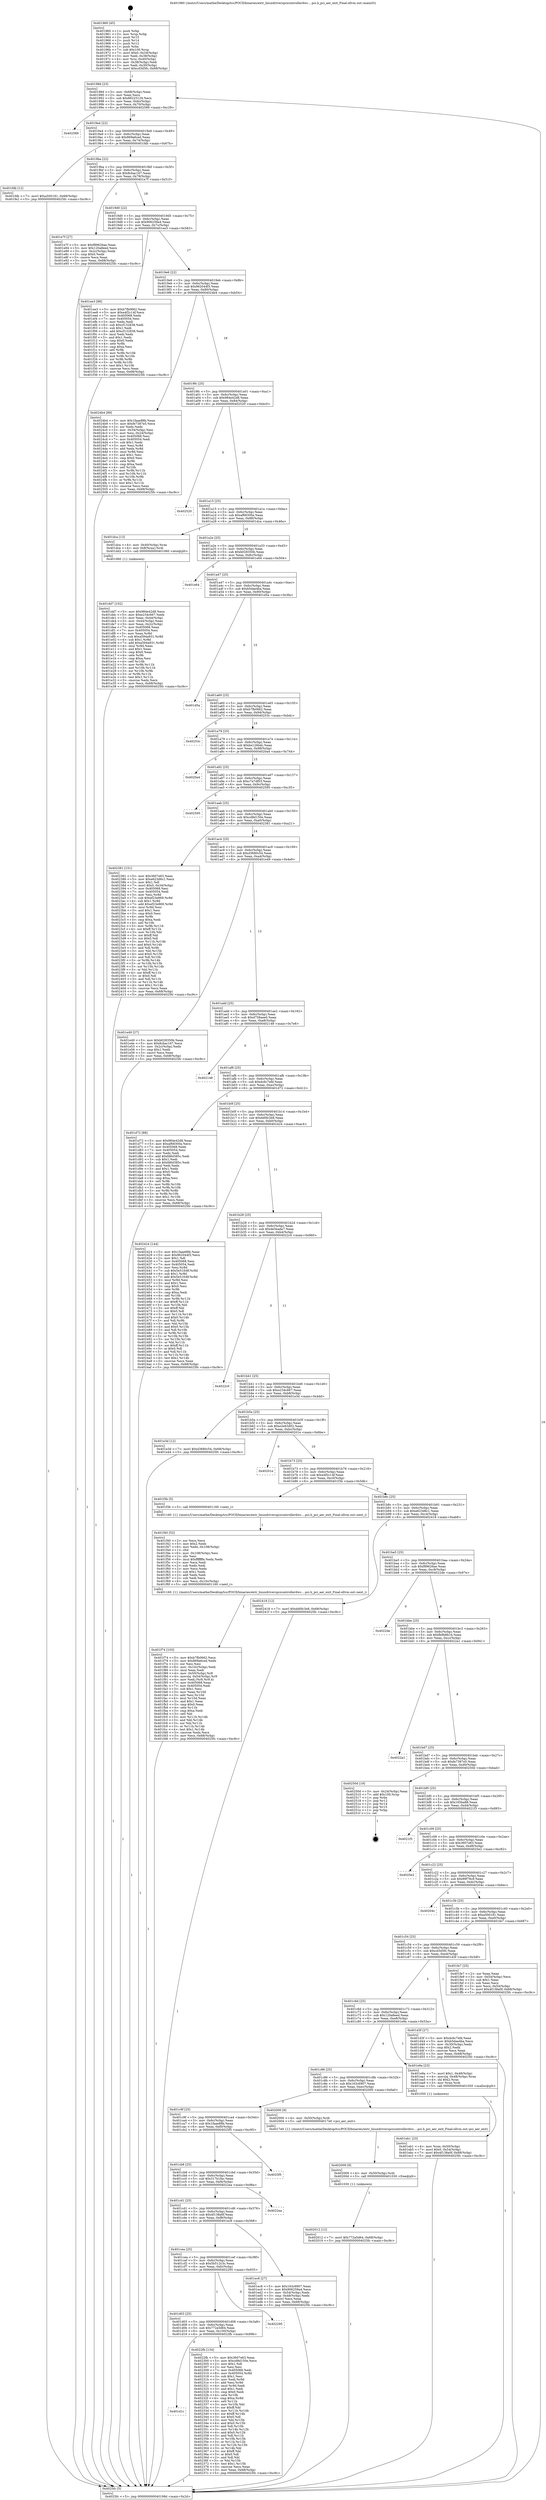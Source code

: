 digraph "0x401960" {
  label = "0x401960 (/mnt/c/Users/mathe/Desktop/tcc/POCII/binaries/extr_linuxdriverspcicontrollerdwc....pci.h_pci_aer_exit_Final-ollvm.out::main(0))"
  labelloc = "t"
  node[shape=record]

  Entry [label="",width=0.3,height=0.3,shape=circle,fillcolor=black,style=filled]
  "0x40198d" [label="{
     0x40198d [23]\l
     | [instrs]\l
     &nbsp;&nbsp;0x40198d \<+3\>: mov -0x68(%rbp),%eax\l
     &nbsp;&nbsp;0x401990 \<+2\>: mov %eax,%ecx\l
     &nbsp;&nbsp;0x401992 \<+6\>: sub $0x86225129,%ecx\l
     &nbsp;&nbsp;0x401998 \<+3\>: mov %eax,-0x6c(%rbp)\l
     &nbsp;&nbsp;0x40199b \<+3\>: mov %ecx,-0x70(%rbp)\l
     &nbsp;&nbsp;0x40199e \<+6\>: je 0000000000402589 \<main+0xc29\>\l
  }"]
  "0x402589" [label="{
     0x402589\l
  }", style=dashed]
  "0x4019a4" [label="{
     0x4019a4 [22]\l
     | [instrs]\l
     &nbsp;&nbsp;0x4019a4 \<+5\>: jmp 00000000004019a9 \<main+0x49\>\l
     &nbsp;&nbsp;0x4019a9 \<+3\>: mov -0x6c(%rbp),%eax\l
     &nbsp;&nbsp;0x4019ac \<+5\>: sub $0x869a6ced,%eax\l
     &nbsp;&nbsp;0x4019b1 \<+3\>: mov %eax,-0x74(%rbp)\l
     &nbsp;&nbsp;0x4019b4 \<+6\>: je 0000000000401fdb \<main+0x67b\>\l
  }"]
  Exit [label="",width=0.3,height=0.3,shape=circle,fillcolor=black,style=filled,peripheries=2]
  "0x401fdb" [label="{
     0x401fdb [12]\l
     | [instrs]\l
     &nbsp;&nbsp;0x401fdb \<+7\>: movl $0xa500181,-0x68(%rbp)\l
     &nbsp;&nbsp;0x401fe2 \<+5\>: jmp 00000000004025fc \<main+0xc9c\>\l
  }"]
  "0x4019ba" [label="{
     0x4019ba [22]\l
     | [instrs]\l
     &nbsp;&nbsp;0x4019ba \<+5\>: jmp 00000000004019bf \<main+0x5f\>\l
     &nbsp;&nbsp;0x4019bf \<+3\>: mov -0x6c(%rbp),%eax\l
     &nbsp;&nbsp;0x4019c2 \<+5\>: sub $0x8cbac167,%eax\l
     &nbsp;&nbsp;0x4019c7 \<+3\>: mov %eax,-0x78(%rbp)\l
     &nbsp;&nbsp;0x4019ca \<+6\>: je 0000000000401e7f \<main+0x51f\>\l
  }"]
  "0x401d1c" [label="{
     0x401d1c\l
  }", style=dashed]
  "0x401e7f" [label="{
     0x401e7f [27]\l
     | [instrs]\l
     &nbsp;&nbsp;0x401e7f \<+5\>: mov $0xf89626ae,%eax\l
     &nbsp;&nbsp;0x401e84 \<+5\>: mov $0x120a8eed,%ecx\l
     &nbsp;&nbsp;0x401e89 \<+3\>: mov -0x2c(%rbp),%edx\l
     &nbsp;&nbsp;0x401e8c \<+3\>: cmp $0x0,%edx\l
     &nbsp;&nbsp;0x401e8f \<+3\>: cmove %ecx,%eax\l
     &nbsp;&nbsp;0x401e92 \<+3\>: mov %eax,-0x68(%rbp)\l
     &nbsp;&nbsp;0x401e95 \<+5\>: jmp 00000000004025fc \<main+0xc9c\>\l
  }"]
  "0x4019d0" [label="{
     0x4019d0 [22]\l
     | [instrs]\l
     &nbsp;&nbsp;0x4019d0 \<+5\>: jmp 00000000004019d5 \<main+0x75\>\l
     &nbsp;&nbsp;0x4019d5 \<+3\>: mov -0x6c(%rbp),%eax\l
     &nbsp;&nbsp;0x4019d8 \<+5\>: sub $0x906259a4,%eax\l
     &nbsp;&nbsp;0x4019dd \<+3\>: mov %eax,-0x7c(%rbp)\l
     &nbsp;&nbsp;0x4019e0 \<+6\>: je 0000000000401ee3 \<main+0x583\>\l
  }"]
  "0x4022fb" [label="{
     0x4022fb [134]\l
     | [instrs]\l
     &nbsp;&nbsp;0x4022fb \<+5\>: mov $0x3607e63,%eax\l
     &nbsp;&nbsp;0x402300 \<+5\>: mov $0xcd8d150e,%ecx\l
     &nbsp;&nbsp;0x402305 \<+2\>: mov $0x1,%dl\l
     &nbsp;&nbsp;0x402307 \<+2\>: xor %esi,%esi\l
     &nbsp;&nbsp;0x402309 \<+7\>: mov 0x405068,%edi\l
     &nbsp;&nbsp;0x402310 \<+8\>: mov 0x405054,%r8d\l
     &nbsp;&nbsp;0x402318 \<+3\>: sub $0x1,%esi\l
     &nbsp;&nbsp;0x40231b \<+3\>: mov %edi,%r9d\l
     &nbsp;&nbsp;0x40231e \<+3\>: add %esi,%r9d\l
     &nbsp;&nbsp;0x402321 \<+4\>: imul %r9d,%edi\l
     &nbsp;&nbsp;0x402325 \<+3\>: and $0x1,%edi\l
     &nbsp;&nbsp;0x402328 \<+3\>: cmp $0x0,%edi\l
     &nbsp;&nbsp;0x40232b \<+4\>: sete %r10b\l
     &nbsp;&nbsp;0x40232f \<+4\>: cmp $0xa,%r8d\l
     &nbsp;&nbsp;0x402333 \<+4\>: setl %r11b\l
     &nbsp;&nbsp;0x402337 \<+3\>: mov %r10b,%bl\l
     &nbsp;&nbsp;0x40233a \<+3\>: xor $0xff,%bl\l
     &nbsp;&nbsp;0x40233d \<+3\>: mov %r11b,%r14b\l
     &nbsp;&nbsp;0x402340 \<+4\>: xor $0xff,%r14b\l
     &nbsp;&nbsp;0x402344 \<+3\>: xor $0x0,%dl\l
     &nbsp;&nbsp;0x402347 \<+3\>: mov %bl,%r15b\l
     &nbsp;&nbsp;0x40234a \<+4\>: and $0x0,%r15b\l
     &nbsp;&nbsp;0x40234e \<+3\>: and %dl,%r10b\l
     &nbsp;&nbsp;0x402351 \<+3\>: mov %r14b,%r12b\l
     &nbsp;&nbsp;0x402354 \<+4\>: and $0x0,%r12b\l
     &nbsp;&nbsp;0x402358 \<+3\>: and %dl,%r11b\l
     &nbsp;&nbsp;0x40235b \<+3\>: or %r10b,%r15b\l
     &nbsp;&nbsp;0x40235e \<+3\>: or %r11b,%r12b\l
     &nbsp;&nbsp;0x402361 \<+3\>: xor %r12b,%r15b\l
     &nbsp;&nbsp;0x402364 \<+3\>: or %r14b,%bl\l
     &nbsp;&nbsp;0x402367 \<+3\>: xor $0xff,%bl\l
     &nbsp;&nbsp;0x40236a \<+3\>: or $0x0,%dl\l
     &nbsp;&nbsp;0x40236d \<+2\>: and %dl,%bl\l
     &nbsp;&nbsp;0x40236f \<+3\>: or %bl,%r15b\l
     &nbsp;&nbsp;0x402372 \<+4\>: test $0x1,%r15b\l
     &nbsp;&nbsp;0x402376 \<+3\>: cmovne %ecx,%eax\l
     &nbsp;&nbsp;0x402379 \<+3\>: mov %eax,-0x68(%rbp)\l
     &nbsp;&nbsp;0x40237c \<+5\>: jmp 00000000004025fc \<main+0xc9c\>\l
  }"]
  "0x401ee3" [label="{
     0x401ee3 [88]\l
     | [instrs]\l
     &nbsp;&nbsp;0x401ee3 \<+5\>: mov $0xb7fb0662,%eax\l
     &nbsp;&nbsp;0x401ee8 \<+5\>: mov $0xe4f2c14f,%ecx\l
     &nbsp;&nbsp;0x401eed \<+7\>: mov 0x405068,%edx\l
     &nbsp;&nbsp;0x401ef4 \<+7\>: mov 0x405054,%esi\l
     &nbsp;&nbsp;0x401efb \<+2\>: mov %edx,%edi\l
     &nbsp;&nbsp;0x401efd \<+6\>: sub $0xcf132838,%edi\l
     &nbsp;&nbsp;0x401f03 \<+3\>: sub $0x1,%edi\l
     &nbsp;&nbsp;0x401f06 \<+6\>: add $0xcf132838,%edi\l
     &nbsp;&nbsp;0x401f0c \<+3\>: imul %edi,%edx\l
     &nbsp;&nbsp;0x401f0f \<+3\>: and $0x1,%edx\l
     &nbsp;&nbsp;0x401f12 \<+3\>: cmp $0x0,%edx\l
     &nbsp;&nbsp;0x401f15 \<+4\>: sete %r8b\l
     &nbsp;&nbsp;0x401f19 \<+3\>: cmp $0xa,%esi\l
     &nbsp;&nbsp;0x401f1c \<+4\>: setl %r9b\l
     &nbsp;&nbsp;0x401f20 \<+3\>: mov %r8b,%r10b\l
     &nbsp;&nbsp;0x401f23 \<+3\>: and %r9b,%r10b\l
     &nbsp;&nbsp;0x401f26 \<+3\>: xor %r9b,%r8b\l
     &nbsp;&nbsp;0x401f29 \<+3\>: or %r8b,%r10b\l
     &nbsp;&nbsp;0x401f2c \<+4\>: test $0x1,%r10b\l
     &nbsp;&nbsp;0x401f30 \<+3\>: cmovne %ecx,%eax\l
     &nbsp;&nbsp;0x401f33 \<+3\>: mov %eax,-0x68(%rbp)\l
     &nbsp;&nbsp;0x401f36 \<+5\>: jmp 00000000004025fc \<main+0xc9c\>\l
  }"]
  "0x4019e6" [label="{
     0x4019e6 [22]\l
     | [instrs]\l
     &nbsp;&nbsp;0x4019e6 \<+5\>: jmp 00000000004019eb \<main+0x8b\>\l
     &nbsp;&nbsp;0x4019eb \<+3\>: mov -0x6c(%rbp),%eax\l
     &nbsp;&nbsp;0x4019ee \<+5\>: sub $0x962044f3,%eax\l
     &nbsp;&nbsp;0x4019f3 \<+3\>: mov %eax,-0x80(%rbp)\l
     &nbsp;&nbsp;0x4019f6 \<+6\>: je 00000000004024b4 \<main+0xb54\>\l
  }"]
  "0x401d03" [label="{
     0x401d03 [25]\l
     | [instrs]\l
     &nbsp;&nbsp;0x401d03 \<+5\>: jmp 0000000000401d08 \<main+0x3a8\>\l
     &nbsp;&nbsp;0x401d08 \<+3\>: mov -0x6c(%rbp),%eax\l
     &nbsp;&nbsp;0x401d0b \<+5\>: sub $0x772a5d64,%eax\l
     &nbsp;&nbsp;0x401d10 \<+6\>: mov %eax,-0x100(%rbp)\l
     &nbsp;&nbsp;0x401d16 \<+6\>: je 00000000004022fb \<main+0x99b\>\l
  }"]
  "0x4024b4" [label="{
     0x4024b4 [89]\l
     | [instrs]\l
     &nbsp;&nbsp;0x4024b4 \<+5\>: mov $0x1faae88b,%eax\l
     &nbsp;&nbsp;0x4024b9 \<+5\>: mov $0xfe7387e5,%ecx\l
     &nbsp;&nbsp;0x4024be \<+2\>: xor %edx,%edx\l
     &nbsp;&nbsp;0x4024c0 \<+3\>: mov -0x34(%rbp),%esi\l
     &nbsp;&nbsp;0x4024c3 \<+3\>: mov %esi,-0x24(%rbp)\l
     &nbsp;&nbsp;0x4024c6 \<+7\>: mov 0x405068,%esi\l
     &nbsp;&nbsp;0x4024cd \<+7\>: mov 0x405054,%edi\l
     &nbsp;&nbsp;0x4024d4 \<+3\>: sub $0x1,%edx\l
     &nbsp;&nbsp;0x4024d7 \<+3\>: mov %esi,%r8d\l
     &nbsp;&nbsp;0x4024da \<+3\>: add %edx,%r8d\l
     &nbsp;&nbsp;0x4024dd \<+4\>: imul %r8d,%esi\l
     &nbsp;&nbsp;0x4024e1 \<+3\>: and $0x1,%esi\l
     &nbsp;&nbsp;0x4024e4 \<+3\>: cmp $0x0,%esi\l
     &nbsp;&nbsp;0x4024e7 \<+4\>: sete %r9b\l
     &nbsp;&nbsp;0x4024eb \<+3\>: cmp $0xa,%edi\l
     &nbsp;&nbsp;0x4024ee \<+4\>: setl %r10b\l
     &nbsp;&nbsp;0x4024f2 \<+3\>: mov %r9b,%r11b\l
     &nbsp;&nbsp;0x4024f5 \<+3\>: and %r10b,%r11b\l
     &nbsp;&nbsp;0x4024f8 \<+3\>: xor %r10b,%r9b\l
     &nbsp;&nbsp;0x4024fb \<+3\>: or %r9b,%r11b\l
     &nbsp;&nbsp;0x4024fe \<+4\>: test $0x1,%r11b\l
     &nbsp;&nbsp;0x402502 \<+3\>: cmovne %ecx,%eax\l
     &nbsp;&nbsp;0x402505 \<+3\>: mov %eax,-0x68(%rbp)\l
     &nbsp;&nbsp;0x402508 \<+5\>: jmp 00000000004025fc \<main+0xc9c\>\l
  }"]
  "0x4019fc" [label="{
     0x4019fc [25]\l
     | [instrs]\l
     &nbsp;&nbsp;0x4019fc \<+5\>: jmp 0000000000401a01 \<main+0xa1\>\l
     &nbsp;&nbsp;0x401a01 \<+3\>: mov -0x6c(%rbp),%eax\l
     &nbsp;&nbsp;0x401a04 \<+5\>: sub $0x984e42d8,%eax\l
     &nbsp;&nbsp;0x401a09 \<+6\>: mov %eax,-0x84(%rbp)\l
     &nbsp;&nbsp;0x401a0f \<+6\>: je 0000000000402520 \<main+0xbc0\>\l
  }"]
  "0x402295" [label="{
     0x402295\l
  }", style=dashed]
  "0x402520" [label="{
     0x402520\l
  }", style=dashed]
  "0x401a15" [label="{
     0x401a15 [25]\l
     | [instrs]\l
     &nbsp;&nbsp;0x401a15 \<+5\>: jmp 0000000000401a1a \<main+0xba\>\l
     &nbsp;&nbsp;0x401a1a \<+3\>: mov -0x6c(%rbp),%eax\l
     &nbsp;&nbsp;0x401a1d \<+5\>: sub $0xaf68300a,%eax\l
     &nbsp;&nbsp;0x401a22 \<+6\>: mov %eax,-0x88(%rbp)\l
     &nbsp;&nbsp;0x401a28 \<+6\>: je 0000000000401dca \<main+0x46a\>\l
  }"]
  "0x402012" [label="{
     0x402012 [12]\l
     | [instrs]\l
     &nbsp;&nbsp;0x402012 \<+7\>: movl $0x772a5d64,-0x68(%rbp)\l
     &nbsp;&nbsp;0x402019 \<+5\>: jmp 00000000004025fc \<main+0xc9c\>\l
  }"]
  "0x401dca" [label="{
     0x401dca [13]\l
     | [instrs]\l
     &nbsp;&nbsp;0x401dca \<+4\>: mov -0x40(%rbp),%rax\l
     &nbsp;&nbsp;0x401dce \<+4\>: mov 0x8(%rax),%rdi\l
     &nbsp;&nbsp;0x401dd2 \<+5\>: call 0000000000401060 \<atoi@plt\>\l
     | [calls]\l
     &nbsp;&nbsp;0x401060 \{1\} (unknown)\l
  }"]
  "0x401a2e" [label="{
     0x401a2e [25]\l
     | [instrs]\l
     &nbsp;&nbsp;0x401a2e \<+5\>: jmp 0000000000401a33 \<main+0xd3\>\l
     &nbsp;&nbsp;0x401a33 \<+3\>: mov -0x6c(%rbp),%eax\l
     &nbsp;&nbsp;0x401a36 \<+5\>: sub $0xb028350b,%eax\l
     &nbsp;&nbsp;0x401a3b \<+6\>: mov %eax,-0x8c(%rbp)\l
     &nbsp;&nbsp;0x401a41 \<+6\>: je 0000000000401e64 \<main+0x504\>\l
  }"]
  "0x402009" [label="{
     0x402009 [9]\l
     | [instrs]\l
     &nbsp;&nbsp;0x402009 \<+4\>: mov -0x50(%rbp),%rdi\l
     &nbsp;&nbsp;0x40200d \<+5\>: call 0000000000401030 \<free@plt\>\l
     | [calls]\l
     &nbsp;&nbsp;0x401030 \{1\} (unknown)\l
  }"]
  "0x401e64" [label="{
     0x401e64\l
  }", style=dashed]
  "0x401a47" [label="{
     0x401a47 [25]\l
     | [instrs]\l
     &nbsp;&nbsp;0x401a47 \<+5\>: jmp 0000000000401a4c \<main+0xec\>\l
     &nbsp;&nbsp;0x401a4c \<+3\>: mov -0x6c(%rbp),%eax\l
     &nbsp;&nbsp;0x401a4f \<+5\>: sub $0xb5dae4ba,%eax\l
     &nbsp;&nbsp;0x401a54 \<+6\>: mov %eax,-0x90(%rbp)\l
     &nbsp;&nbsp;0x401a5a \<+6\>: je 0000000000401d5a \<main+0x3fa\>\l
  }"]
  "0x401f74" [label="{
     0x401f74 [103]\l
     | [instrs]\l
     &nbsp;&nbsp;0x401f74 \<+5\>: mov $0xb7fb0662,%ecx\l
     &nbsp;&nbsp;0x401f79 \<+5\>: mov $0x869a6ced,%edx\l
     &nbsp;&nbsp;0x401f7e \<+2\>: xor %esi,%esi\l
     &nbsp;&nbsp;0x401f80 \<+6\>: mov -0x10c(%rbp),%edi\l
     &nbsp;&nbsp;0x401f86 \<+3\>: imul %eax,%edi\l
     &nbsp;&nbsp;0x401f89 \<+4\>: mov -0x50(%rbp),%r8\l
     &nbsp;&nbsp;0x401f8d \<+4\>: movslq -0x54(%rbp),%r9\l
     &nbsp;&nbsp;0x401f91 \<+4\>: mov %edi,(%r8,%r9,4)\l
     &nbsp;&nbsp;0x401f95 \<+7\>: mov 0x405068,%eax\l
     &nbsp;&nbsp;0x401f9c \<+7\>: mov 0x405054,%edi\l
     &nbsp;&nbsp;0x401fa3 \<+3\>: sub $0x1,%esi\l
     &nbsp;&nbsp;0x401fa6 \<+3\>: mov %eax,%r10d\l
     &nbsp;&nbsp;0x401fa9 \<+3\>: add %esi,%r10d\l
     &nbsp;&nbsp;0x401fac \<+4\>: imul %r10d,%eax\l
     &nbsp;&nbsp;0x401fb0 \<+3\>: and $0x1,%eax\l
     &nbsp;&nbsp;0x401fb3 \<+3\>: cmp $0x0,%eax\l
     &nbsp;&nbsp;0x401fb6 \<+4\>: sete %r11b\l
     &nbsp;&nbsp;0x401fba \<+3\>: cmp $0xa,%edi\l
     &nbsp;&nbsp;0x401fbd \<+3\>: setl %bl\l
     &nbsp;&nbsp;0x401fc0 \<+3\>: mov %r11b,%r14b\l
     &nbsp;&nbsp;0x401fc3 \<+3\>: and %bl,%r14b\l
     &nbsp;&nbsp;0x401fc6 \<+3\>: xor %bl,%r11b\l
     &nbsp;&nbsp;0x401fc9 \<+3\>: or %r11b,%r14b\l
     &nbsp;&nbsp;0x401fcc \<+4\>: test $0x1,%r14b\l
     &nbsp;&nbsp;0x401fd0 \<+3\>: cmovne %edx,%ecx\l
     &nbsp;&nbsp;0x401fd3 \<+3\>: mov %ecx,-0x68(%rbp)\l
     &nbsp;&nbsp;0x401fd6 \<+5\>: jmp 00000000004025fc \<main+0xc9c\>\l
  }"]
  "0x401d5a" [label="{
     0x401d5a\l
  }", style=dashed]
  "0x401a60" [label="{
     0x401a60 [25]\l
     | [instrs]\l
     &nbsp;&nbsp;0x401a60 \<+5\>: jmp 0000000000401a65 \<main+0x105\>\l
     &nbsp;&nbsp;0x401a65 \<+3\>: mov -0x6c(%rbp),%eax\l
     &nbsp;&nbsp;0x401a68 \<+5\>: sub $0xb7fb0662,%eax\l
     &nbsp;&nbsp;0x401a6d \<+6\>: mov %eax,-0x94(%rbp)\l
     &nbsp;&nbsp;0x401a73 \<+6\>: je 000000000040253c \<main+0xbdc\>\l
  }"]
  "0x401f40" [label="{
     0x401f40 [52]\l
     | [instrs]\l
     &nbsp;&nbsp;0x401f40 \<+2\>: xor %ecx,%ecx\l
     &nbsp;&nbsp;0x401f42 \<+5\>: mov $0x2,%edx\l
     &nbsp;&nbsp;0x401f47 \<+6\>: mov %edx,-0x108(%rbp)\l
     &nbsp;&nbsp;0x401f4d \<+1\>: cltd\l
     &nbsp;&nbsp;0x401f4e \<+6\>: mov -0x108(%rbp),%esi\l
     &nbsp;&nbsp;0x401f54 \<+2\>: idiv %esi\l
     &nbsp;&nbsp;0x401f56 \<+6\>: imul $0xfffffffe,%edx,%edx\l
     &nbsp;&nbsp;0x401f5c \<+2\>: mov %ecx,%edi\l
     &nbsp;&nbsp;0x401f5e \<+2\>: sub %edx,%edi\l
     &nbsp;&nbsp;0x401f60 \<+2\>: mov %ecx,%edx\l
     &nbsp;&nbsp;0x401f62 \<+3\>: sub $0x1,%edx\l
     &nbsp;&nbsp;0x401f65 \<+2\>: add %edx,%edi\l
     &nbsp;&nbsp;0x401f67 \<+2\>: sub %edi,%ecx\l
     &nbsp;&nbsp;0x401f69 \<+6\>: mov %ecx,-0x10c(%rbp)\l
     &nbsp;&nbsp;0x401f6f \<+5\>: call 0000000000401160 \<next_i\>\l
     | [calls]\l
     &nbsp;&nbsp;0x401160 \{1\} (/mnt/c/Users/mathe/Desktop/tcc/POCII/binaries/extr_linuxdriverspcicontrollerdwc....pci.h_pci_aer_exit_Final-ollvm.out::next_i)\l
  }"]
  "0x40253c" [label="{
     0x40253c\l
  }", style=dashed]
  "0x401a79" [label="{
     0x401a79 [25]\l
     | [instrs]\l
     &nbsp;&nbsp;0x401a79 \<+5\>: jmp 0000000000401a7e \<main+0x11e\>\l
     &nbsp;&nbsp;0x401a7e \<+3\>: mov -0x6c(%rbp),%eax\l
     &nbsp;&nbsp;0x401a81 \<+5\>: sub $0xbe126bdc,%eax\l
     &nbsp;&nbsp;0x401a86 \<+6\>: mov %eax,-0x98(%rbp)\l
     &nbsp;&nbsp;0x401a8c \<+6\>: je 00000000004020a4 \<main+0x744\>\l
  }"]
  "0x401cea" [label="{
     0x401cea [25]\l
     | [instrs]\l
     &nbsp;&nbsp;0x401cea \<+5\>: jmp 0000000000401cef \<main+0x38f\>\l
     &nbsp;&nbsp;0x401cef \<+3\>: mov -0x6c(%rbp),%eax\l
     &nbsp;&nbsp;0x401cf2 \<+5\>: sub $0x5b512c3c,%eax\l
     &nbsp;&nbsp;0x401cf7 \<+6\>: mov %eax,-0xfc(%rbp)\l
     &nbsp;&nbsp;0x401cfd \<+6\>: je 0000000000402295 \<main+0x935\>\l
  }"]
  "0x4020a4" [label="{
     0x4020a4\l
  }", style=dashed]
  "0x401a92" [label="{
     0x401a92 [25]\l
     | [instrs]\l
     &nbsp;&nbsp;0x401a92 \<+5\>: jmp 0000000000401a97 \<main+0x137\>\l
     &nbsp;&nbsp;0x401a97 \<+3\>: mov -0x6c(%rbp),%eax\l
     &nbsp;&nbsp;0x401a9a \<+5\>: sub $0xc7a7df03,%eax\l
     &nbsp;&nbsp;0x401a9f \<+6\>: mov %eax,-0x9c(%rbp)\l
     &nbsp;&nbsp;0x401aa5 \<+6\>: je 0000000000402595 \<main+0xc35\>\l
  }"]
  "0x401ec8" [label="{
     0x401ec8 [27]\l
     | [instrs]\l
     &nbsp;&nbsp;0x401ec8 \<+5\>: mov $0x163c6907,%eax\l
     &nbsp;&nbsp;0x401ecd \<+5\>: mov $0x906259a4,%ecx\l
     &nbsp;&nbsp;0x401ed2 \<+3\>: mov -0x54(%rbp),%edx\l
     &nbsp;&nbsp;0x401ed5 \<+3\>: cmp -0x48(%rbp),%edx\l
     &nbsp;&nbsp;0x401ed8 \<+3\>: cmovl %ecx,%eax\l
     &nbsp;&nbsp;0x401edb \<+3\>: mov %eax,-0x68(%rbp)\l
     &nbsp;&nbsp;0x401ede \<+5\>: jmp 00000000004025fc \<main+0xc9c\>\l
  }"]
  "0x402595" [label="{
     0x402595\l
  }", style=dashed]
  "0x401aab" [label="{
     0x401aab [25]\l
     | [instrs]\l
     &nbsp;&nbsp;0x401aab \<+5\>: jmp 0000000000401ab0 \<main+0x150\>\l
     &nbsp;&nbsp;0x401ab0 \<+3\>: mov -0x6c(%rbp),%eax\l
     &nbsp;&nbsp;0x401ab3 \<+5\>: sub $0xcd8d150e,%eax\l
     &nbsp;&nbsp;0x401ab8 \<+6\>: mov %eax,-0xa0(%rbp)\l
     &nbsp;&nbsp;0x401abe \<+6\>: je 0000000000402381 \<main+0xa21\>\l
  }"]
  "0x401cd1" [label="{
     0x401cd1 [25]\l
     | [instrs]\l
     &nbsp;&nbsp;0x401cd1 \<+5\>: jmp 0000000000401cd6 \<main+0x376\>\l
     &nbsp;&nbsp;0x401cd6 \<+3\>: mov -0x6c(%rbp),%eax\l
     &nbsp;&nbsp;0x401cd9 \<+5\>: sub $0x4f138a0f,%eax\l
     &nbsp;&nbsp;0x401cde \<+6\>: mov %eax,-0xf8(%rbp)\l
     &nbsp;&nbsp;0x401ce4 \<+6\>: je 0000000000401ec8 \<main+0x568\>\l
  }"]
  "0x402381" [label="{
     0x402381 [151]\l
     | [instrs]\l
     &nbsp;&nbsp;0x402381 \<+5\>: mov $0x3607e63,%eax\l
     &nbsp;&nbsp;0x402386 \<+5\>: mov $0xe623d6c1,%ecx\l
     &nbsp;&nbsp;0x40238b \<+2\>: mov $0x1,%dl\l
     &nbsp;&nbsp;0x40238d \<+7\>: movl $0x0,-0x34(%rbp)\l
     &nbsp;&nbsp;0x402394 \<+7\>: mov 0x405068,%esi\l
     &nbsp;&nbsp;0x40239b \<+7\>: mov 0x405054,%edi\l
     &nbsp;&nbsp;0x4023a2 \<+3\>: mov %esi,%r8d\l
     &nbsp;&nbsp;0x4023a5 \<+7\>: sub $0xef23e869,%r8d\l
     &nbsp;&nbsp;0x4023ac \<+4\>: sub $0x1,%r8d\l
     &nbsp;&nbsp;0x4023b0 \<+7\>: add $0xef23e869,%r8d\l
     &nbsp;&nbsp;0x4023b7 \<+4\>: imul %r8d,%esi\l
     &nbsp;&nbsp;0x4023bb \<+3\>: and $0x1,%esi\l
     &nbsp;&nbsp;0x4023be \<+3\>: cmp $0x0,%esi\l
     &nbsp;&nbsp;0x4023c1 \<+4\>: sete %r9b\l
     &nbsp;&nbsp;0x4023c5 \<+3\>: cmp $0xa,%edi\l
     &nbsp;&nbsp;0x4023c8 \<+4\>: setl %r10b\l
     &nbsp;&nbsp;0x4023cc \<+3\>: mov %r9b,%r11b\l
     &nbsp;&nbsp;0x4023cf \<+4\>: xor $0xff,%r11b\l
     &nbsp;&nbsp;0x4023d3 \<+3\>: mov %r10b,%bl\l
     &nbsp;&nbsp;0x4023d6 \<+3\>: xor $0xff,%bl\l
     &nbsp;&nbsp;0x4023d9 \<+3\>: xor $0x0,%dl\l
     &nbsp;&nbsp;0x4023dc \<+3\>: mov %r11b,%r14b\l
     &nbsp;&nbsp;0x4023df \<+4\>: and $0x0,%r14b\l
     &nbsp;&nbsp;0x4023e3 \<+3\>: and %dl,%r9b\l
     &nbsp;&nbsp;0x4023e6 \<+3\>: mov %bl,%r15b\l
     &nbsp;&nbsp;0x4023e9 \<+4\>: and $0x0,%r15b\l
     &nbsp;&nbsp;0x4023ed \<+3\>: and %dl,%r10b\l
     &nbsp;&nbsp;0x4023f0 \<+3\>: or %r9b,%r14b\l
     &nbsp;&nbsp;0x4023f3 \<+3\>: or %r10b,%r15b\l
     &nbsp;&nbsp;0x4023f6 \<+3\>: xor %r15b,%r14b\l
     &nbsp;&nbsp;0x4023f9 \<+3\>: or %bl,%r11b\l
     &nbsp;&nbsp;0x4023fc \<+4\>: xor $0xff,%r11b\l
     &nbsp;&nbsp;0x402400 \<+3\>: or $0x0,%dl\l
     &nbsp;&nbsp;0x402403 \<+3\>: and %dl,%r11b\l
     &nbsp;&nbsp;0x402406 \<+3\>: or %r11b,%r14b\l
     &nbsp;&nbsp;0x402409 \<+4\>: test $0x1,%r14b\l
     &nbsp;&nbsp;0x40240d \<+3\>: cmovne %ecx,%eax\l
     &nbsp;&nbsp;0x402410 \<+3\>: mov %eax,-0x68(%rbp)\l
     &nbsp;&nbsp;0x402413 \<+5\>: jmp 00000000004025fc \<main+0xc9c\>\l
  }"]
  "0x401ac4" [label="{
     0x401ac4 [25]\l
     | [instrs]\l
     &nbsp;&nbsp;0x401ac4 \<+5\>: jmp 0000000000401ac9 \<main+0x169\>\l
     &nbsp;&nbsp;0x401ac9 \<+3\>: mov -0x6c(%rbp),%eax\l
     &nbsp;&nbsp;0x401acc \<+5\>: sub $0xd3680c54,%eax\l
     &nbsp;&nbsp;0x401ad1 \<+6\>: mov %eax,-0xa4(%rbp)\l
     &nbsp;&nbsp;0x401ad7 \<+6\>: je 0000000000401e49 \<main+0x4e9\>\l
  }"]
  "0x4022ea" [label="{
     0x4022ea\l
  }", style=dashed]
  "0x401e49" [label="{
     0x401e49 [27]\l
     | [instrs]\l
     &nbsp;&nbsp;0x401e49 \<+5\>: mov $0xb028350b,%eax\l
     &nbsp;&nbsp;0x401e4e \<+5\>: mov $0x8cbac167,%ecx\l
     &nbsp;&nbsp;0x401e53 \<+3\>: mov -0x2c(%rbp),%edx\l
     &nbsp;&nbsp;0x401e56 \<+3\>: cmp $0x1,%edx\l
     &nbsp;&nbsp;0x401e59 \<+3\>: cmovl %ecx,%eax\l
     &nbsp;&nbsp;0x401e5c \<+3\>: mov %eax,-0x68(%rbp)\l
     &nbsp;&nbsp;0x401e5f \<+5\>: jmp 00000000004025fc \<main+0xc9c\>\l
  }"]
  "0x401add" [label="{
     0x401add [25]\l
     | [instrs]\l
     &nbsp;&nbsp;0x401add \<+5\>: jmp 0000000000401ae2 \<main+0x182\>\l
     &nbsp;&nbsp;0x401ae2 \<+3\>: mov -0x6c(%rbp),%eax\l
     &nbsp;&nbsp;0x401ae5 \<+5\>: sub $0xd758aee0,%eax\l
     &nbsp;&nbsp;0x401aea \<+6\>: mov %eax,-0xa8(%rbp)\l
     &nbsp;&nbsp;0x401af0 \<+6\>: je 0000000000402148 \<main+0x7e8\>\l
  }"]
  "0x401cb8" [label="{
     0x401cb8 [25]\l
     | [instrs]\l
     &nbsp;&nbsp;0x401cb8 \<+5\>: jmp 0000000000401cbd \<main+0x35d\>\l
     &nbsp;&nbsp;0x401cbd \<+3\>: mov -0x6c(%rbp),%eax\l
     &nbsp;&nbsp;0x401cc0 \<+5\>: sub $0x317b1fac,%eax\l
     &nbsp;&nbsp;0x401cc5 \<+6\>: mov %eax,-0xf4(%rbp)\l
     &nbsp;&nbsp;0x401ccb \<+6\>: je 00000000004022ea \<main+0x98a\>\l
  }"]
  "0x402148" [label="{
     0x402148\l
  }", style=dashed]
  "0x401af6" [label="{
     0x401af6 [25]\l
     | [instrs]\l
     &nbsp;&nbsp;0x401af6 \<+5\>: jmp 0000000000401afb \<main+0x19b\>\l
     &nbsp;&nbsp;0x401afb \<+3\>: mov -0x6c(%rbp),%eax\l
     &nbsp;&nbsp;0x401afe \<+5\>: sub $0xdc6c7efd,%eax\l
     &nbsp;&nbsp;0x401b03 \<+6\>: mov %eax,-0xac(%rbp)\l
     &nbsp;&nbsp;0x401b09 \<+6\>: je 0000000000401d72 \<main+0x412\>\l
  }"]
  "0x4025f5" [label="{
     0x4025f5\l
  }", style=dashed]
  "0x401d72" [label="{
     0x401d72 [88]\l
     | [instrs]\l
     &nbsp;&nbsp;0x401d72 \<+5\>: mov $0x984e42d8,%eax\l
     &nbsp;&nbsp;0x401d77 \<+5\>: mov $0xaf68300a,%ecx\l
     &nbsp;&nbsp;0x401d7c \<+7\>: mov 0x405068,%edx\l
     &nbsp;&nbsp;0x401d83 \<+7\>: mov 0x405054,%esi\l
     &nbsp;&nbsp;0x401d8a \<+2\>: mov %edx,%edi\l
     &nbsp;&nbsp;0x401d8c \<+6\>: add $0xfd6d385c,%edi\l
     &nbsp;&nbsp;0x401d92 \<+3\>: sub $0x1,%edi\l
     &nbsp;&nbsp;0x401d95 \<+6\>: sub $0xfd6d385c,%edi\l
     &nbsp;&nbsp;0x401d9b \<+3\>: imul %edi,%edx\l
     &nbsp;&nbsp;0x401d9e \<+3\>: and $0x1,%edx\l
     &nbsp;&nbsp;0x401da1 \<+3\>: cmp $0x0,%edx\l
     &nbsp;&nbsp;0x401da4 \<+4\>: sete %r8b\l
     &nbsp;&nbsp;0x401da8 \<+3\>: cmp $0xa,%esi\l
     &nbsp;&nbsp;0x401dab \<+4\>: setl %r9b\l
     &nbsp;&nbsp;0x401daf \<+3\>: mov %r8b,%r10b\l
     &nbsp;&nbsp;0x401db2 \<+3\>: and %r9b,%r10b\l
     &nbsp;&nbsp;0x401db5 \<+3\>: xor %r9b,%r8b\l
     &nbsp;&nbsp;0x401db8 \<+3\>: or %r8b,%r10b\l
     &nbsp;&nbsp;0x401dbb \<+4\>: test $0x1,%r10b\l
     &nbsp;&nbsp;0x401dbf \<+3\>: cmovne %ecx,%eax\l
     &nbsp;&nbsp;0x401dc2 \<+3\>: mov %eax,-0x68(%rbp)\l
     &nbsp;&nbsp;0x401dc5 \<+5\>: jmp 00000000004025fc \<main+0xc9c\>\l
  }"]
  "0x401b0f" [label="{
     0x401b0f [25]\l
     | [instrs]\l
     &nbsp;&nbsp;0x401b0f \<+5\>: jmp 0000000000401b14 \<main+0x1b4\>\l
     &nbsp;&nbsp;0x401b14 \<+3\>: mov -0x6c(%rbp),%eax\l
     &nbsp;&nbsp;0x401b17 \<+5\>: sub $0xdd0fc3e8,%eax\l
     &nbsp;&nbsp;0x401b1c \<+6\>: mov %eax,-0xb0(%rbp)\l
     &nbsp;&nbsp;0x401b22 \<+6\>: je 0000000000402424 \<main+0xac4\>\l
  }"]
  "0x401c9f" [label="{
     0x401c9f [25]\l
     | [instrs]\l
     &nbsp;&nbsp;0x401c9f \<+5\>: jmp 0000000000401ca4 \<main+0x344\>\l
     &nbsp;&nbsp;0x401ca4 \<+3\>: mov -0x6c(%rbp),%eax\l
     &nbsp;&nbsp;0x401ca7 \<+5\>: sub $0x1faae88b,%eax\l
     &nbsp;&nbsp;0x401cac \<+6\>: mov %eax,-0xf0(%rbp)\l
     &nbsp;&nbsp;0x401cb2 \<+6\>: je 00000000004025f5 \<main+0xc95\>\l
  }"]
  "0x402424" [label="{
     0x402424 [144]\l
     | [instrs]\l
     &nbsp;&nbsp;0x402424 \<+5\>: mov $0x1faae88b,%eax\l
     &nbsp;&nbsp;0x402429 \<+5\>: mov $0x962044f3,%ecx\l
     &nbsp;&nbsp;0x40242e \<+2\>: mov $0x1,%dl\l
     &nbsp;&nbsp;0x402430 \<+7\>: mov 0x405068,%esi\l
     &nbsp;&nbsp;0x402437 \<+7\>: mov 0x405054,%edi\l
     &nbsp;&nbsp;0x40243e \<+3\>: mov %esi,%r8d\l
     &nbsp;&nbsp;0x402441 \<+7\>: sub $0x5e51fc8f,%r8d\l
     &nbsp;&nbsp;0x402448 \<+4\>: sub $0x1,%r8d\l
     &nbsp;&nbsp;0x40244c \<+7\>: add $0x5e51fc8f,%r8d\l
     &nbsp;&nbsp;0x402453 \<+4\>: imul %r8d,%esi\l
     &nbsp;&nbsp;0x402457 \<+3\>: and $0x1,%esi\l
     &nbsp;&nbsp;0x40245a \<+3\>: cmp $0x0,%esi\l
     &nbsp;&nbsp;0x40245d \<+4\>: sete %r9b\l
     &nbsp;&nbsp;0x402461 \<+3\>: cmp $0xa,%edi\l
     &nbsp;&nbsp;0x402464 \<+4\>: setl %r10b\l
     &nbsp;&nbsp;0x402468 \<+3\>: mov %r9b,%r11b\l
     &nbsp;&nbsp;0x40246b \<+4\>: xor $0xff,%r11b\l
     &nbsp;&nbsp;0x40246f \<+3\>: mov %r10b,%bl\l
     &nbsp;&nbsp;0x402472 \<+3\>: xor $0xff,%bl\l
     &nbsp;&nbsp;0x402475 \<+3\>: xor $0x0,%dl\l
     &nbsp;&nbsp;0x402478 \<+3\>: mov %r11b,%r14b\l
     &nbsp;&nbsp;0x40247b \<+4\>: and $0x0,%r14b\l
     &nbsp;&nbsp;0x40247f \<+3\>: and %dl,%r9b\l
     &nbsp;&nbsp;0x402482 \<+3\>: mov %bl,%r15b\l
     &nbsp;&nbsp;0x402485 \<+4\>: and $0x0,%r15b\l
     &nbsp;&nbsp;0x402489 \<+3\>: and %dl,%r10b\l
     &nbsp;&nbsp;0x40248c \<+3\>: or %r9b,%r14b\l
     &nbsp;&nbsp;0x40248f \<+3\>: or %r10b,%r15b\l
     &nbsp;&nbsp;0x402492 \<+3\>: xor %r15b,%r14b\l
     &nbsp;&nbsp;0x402495 \<+3\>: or %bl,%r11b\l
     &nbsp;&nbsp;0x402498 \<+4\>: xor $0xff,%r11b\l
     &nbsp;&nbsp;0x40249c \<+3\>: or $0x0,%dl\l
     &nbsp;&nbsp;0x40249f \<+3\>: and %dl,%r11b\l
     &nbsp;&nbsp;0x4024a2 \<+3\>: or %r11b,%r14b\l
     &nbsp;&nbsp;0x4024a5 \<+4\>: test $0x1,%r14b\l
     &nbsp;&nbsp;0x4024a9 \<+3\>: cmovne %ecx,%eax\l
     &nbsp;&nbsp;0x4024ac \<+3\>: mov %eax,-0x68(%rbp)\l
     &nbsp;&nbsp;0x4024af \<+5\>: jmp 00000000004025fc \<main+0xc9c\>\l
  }"]
  "0x401b28" [label="{
     0x401b28 [25]\l
     | [instrs]\l
     &nbsp;&nbsp;0x401b28 \<+5\>: jmp 0000000000401b2d \<main+0x1cd\>\l
     &nbsp;&nbsp;0x401b2d \<+3\>: mov -0x6c(%rbp),%eax\l
     &nbsp;&nbsp;0x401b30 \<+5\>: sub $0xde5eada7,%eax\l
     &nbsp;&nbsp;0x401b35 \<+6\>: mov %eax,-0xb4(%rbp)\l
     &nbsp;&nbsp;0x401b3b \<+6\>: je 00000000004022c0 \<main+0x960\>\l
  }"]
  "0x402000" [label="{
     0x402000 [9]\l
     | [instrs]\l
     &nbsp;&nbsp;0x402000 \<+4\>: mov -0x50(%rbp),%rdi\l
     &nbsp;&nbsp;0x402004 \<+5\>: call 00000000004017e0 \<pci_aer_exit\>\l
     | [calls]\l
     &nbsp;&nbsp;0x4017e0 \{1\} (/mnt/c/Users/mathe/Desktop/tcc/POCII/binaries/extr_linuxdriverspcicontrollerdwc....pci.h_pci_aer_exit_Final-ollvm.out::pci_aer_exit)\l
  }"]
  "0x4022c0" [label="{
     0x4022c0\l
  }", style=dashed]
  "0x401b41" [label="{
     0x401b41 [25]\l
     | [instrs]\l
     &nbsp;&nbsp;0x401b41 \<+5\>: jmp 0000000000401b46 \<main+0x1e6\>\l
     &nbsp;&nbsp;0x401b46 \<+3\>: mov -0x6c(%rbp),%eax\l
     &nbsp;&nbsp;0x401b49 \<+5\>: sub $0xe234c667,%eax\l
     &nbsp;&nbsp;0x401b4e \<+6\>: mov %eax,-0xb8(%rbp)\l
     &nbsp;&nbsp;0x401b54 \<+6\>: je 0000000000401e3d \<main+0x4dd\>\l
  }"]
  "0x401eb1" [label="{
     0x401eb1 [23]\l
     | [instrs]\l
     &nbsp;&nbsp;0x401eb1 \<+4\>: mov %rax,-0x50(%rbp)\l
     &nbsp;&nbsp;0x401eb5 \<+7\>: movl $0x0,-0x54(%rbp)\l
     &nbsp;&nbsp;0x401ebc \<+7\>: movl $0x4f138a0f,-0x68(%rbp)\l
     &nbsp;&nbsp;0x401ec3 \<+5\>: jmp 00000000004025fc \<main+0xc9c\>\l
  }"]
  "0x401e3d" [label="{
     0x401e3d [12]\l
     | [instrs]\l
     &nbsp;&nbsp;0x401e3d \<+7\>: movl $0xd3680c54,-0x68(%rbp)\l
     &nbsp;&nbsp;0x401e44 \<+5\>: jmp 00000000004025fc \<main+0xc9c\>\l
  }"]
  "0x401b5a" [label="{
     0x401b5a [25]\l
     | [instrs]\l
     &nbsp;&nbsp;0x401b5a \<+5\>: jmp 0000000000401b5f \<main+0x1ff\>\l
     &nbsp;&nbsp;0x401b5f \<+3\>: mov -0x6c(%rbp),%eax\l
     &nbsp;&nbsp;0x401b62 \<+5\>: sub $0xe2e63d02,%eax\l
     &nbsp;&nbsp;0x401b67 \<+6\>: mov %eax,-0xbc(%rbp)\l
     &nbsp;&nbsp;0x401b6d \<+6\>: je 000000000040201e \<main+0x6be\>\l
  }"]
  "0x401c86" [label="{
     0x401c86 [25]\l
     | [instrs]\l
     &nbsp;&nbsp;0x401c86 \<+5\>: jmp 0000000000401c8b \<main+0x32b\>\l
     &nbsp;&nbsp;0x401c8b \<+3\>: mov -0x6c(%rbp),%eax\l
     &nbsp;&nbsp;0x401c8e \<+5\>: sub $0x163c6907,%eax\l
     &nbsp;&nbsp;0x401c93 \<+6\>: mov %eax,-0xec(%rbp)\l
     &nbsp;&nbsp;0x401c99 \<+6\>: je 0000000000402000 \<main+0x6a0\>\l
  }"]
  "0x40201e" [label="{
     0x40201e\l
  }", style=dashed]
  "0x401b73" [label="{
     0x401b73 [25]\l
     | [instrs]\l
     &nbsp;&nbsp;0x401b73 \<+5\>: jmp 0000000000401b78 \<main+0x218\>\l
     &nbsp;&nbsp;0x401b78 \<+3\>: mov -0x6c(%rbp),%eax\l
     &nbsp;&nbsp;0x401b7b \<+5\>: sub $0xe4f2c14f,%eax\l
     &nbsp;&nbsp;0x401b80 \<+6\>: mov %eax,-0xc0(%rbp)\l
     &nbsp;&nbsp;0x401b86 \<+6\>: je 0000000000401f3b \<main+0x5db\>\l
  }"]
  "0x401e9a" [label="{
     0x401e9a [23]\l
     | [instrs]\l
     &nbsp;&nbsp;0x401e9a \<+7\>: movl $0x1,-0x48(%rbp)\l
     &nbsp;&nbsp;0x401ea1 \<+4\>: movslq -0x48(%rbp),%rax\l
     &nbsp;&nbsp;0x401ea5 \<+4\>: shl $0x2,%rax\l
     &nbsp;&nbsp;0x401ea9 \<+3\>: mov %rax,%rdi\l
     &nbsp;&nbsp;0x401eac \<+5\>: call 0000000000401050 \<malloc@plt\>\l
     | [calls]\l
     &nbsp;&nbsp;0x401050 \{1\} (unknown)\l
  }"]
  "0x401f3b" [label="{
     0x401f3b [5]\l
     | [instrs]\l
     &nbsp;&nbsp;0x401f3b \<+5\>: call 0000000000401160 \<next_i\>\l
     | [calls]\l
     &nbsp;&nbsp;0x401160 \{1\} (/mnt/c/Users/mathe/Desktop/tcc/POCII/binaries/extr_linuxdriverspcicontrollerdwc....pci.h_pci_aer_exit_Final-ollvm.out::next_i)\l
  }"]
  "0x401b8c" [label="{
     0x401b8c [25]\l
     | [instrs]\l
     &nbsp;&nbsp;0x401b8c \<+5\>: jmp 0000000000401b91 \<main+0x231\>\l
     &nbsp;&nbsp;0x401b91 \<+3\>: mov -0x6c(%rbp),%eax\l
     &nbsp;&nbsp;0x401b94 \<+5\>: sub $0xe623d6c1,%eax\l
     &nbsp;&nbsp;0x401b99 \<+6\>: mov %eax,-0xc4(%rbp)\l
     &nbsp;&nbsp;0x401b9f \<+6\>: je 0000000000402418 \<main+0xab8\>\l
  }"]
  "0x401dd7" [label="{
     0x401dd7 [102]\l
     | [instrs]\l
     &nbsp;&nbsp;0x401dd7 \<+5\>: mov $0x984e42d8,%ecx\l
     &nbsp;&nbsp;0x401ddc \<+5\>: mov $0xe234c667,%edx\l
     &nbsp;&nbsp;0x401de1 \<+3\>: mov %eax,-0x44(%rbp)\l
     &nbsp;&nbsp;0x401de4 \<+3\>: mov -0x44(%rbp),%eax\l
     &nbsp;&nbsp;0x401de7 \<+3\>: mov %eax,-0x2c(%rbp)\l
     &nbsp;&nbsp;0x401dea \<+7\>: mov 0x405068,%eax\l
     &nbsp;&nbsp;0x401df1 \<+7\>: mov 0x405054,%esi\l
     &nbsp;&nbsp;0x401df8 \<+3\>: mov %eax,%r8d\l
     &nbsp;&nbsp;0x401dfb \<+7\>: sub $0xa594a931,%r8d\l
     &nbsp;&nbsp;0x401e02 \<+4\>: sub $0x1,%r8d\l
     &nbsp;&nbsp;0x401e06 \<+7\>: add $0xa594a931,%r8d\l
     &nbsp;&nbsp;0x401e0d \<+4\>: imul %r8d,%eax\l
     &nbsp;&nbsp;0x401e11 \<+3\>: and $0x1,%eax\l
     &nbsp;&nbsp;0x401e14 \<+3\>: cmp $0x0,%eax\l
     &nbsp;&nbsp;0x401e17 \<+4\>: sete %r9b\l
     &nbsp;&nbsp;0x401e1b \<+3\>: cmp $0xa,%esi\l
     &nbsp;&nbsp;0x401e1e \<+4\>: setl %r10b\l
     &nbsp;&nbsp;0x401e22 \<+3\>: mov %r9b,%r11b\l
     &nbsp;&nbsp;0x401e25 \<+3\>: and %r10b,%r11b\l
     &nbsp;&nbsp;0x401e28 \<+3\>: xor %r10b,%r9b\l
     &nbsp;&nbsp;0x401e2b \<+3\>: or %r9b,%r11b\l
     &nbsp;&nbsp;0x401e2e \<+4\>: test $0x1,%r11b\l
     &nbsp;&nbsp;0x401e32 \<+3\>: cmovne %edx,%ecx\l
     &nbsp;&nbsp;0x401e35 \<+3\>: mov %ecx,-0x68(%rbp)\l
     &nbsp;&nbsp;0x401e38 \<+5\>: jmp 00000000004025fc \<main+0xc9c\>\l
  }"]
  "0x402418" [label="{
     0x402418 [12]\l
     | [instrs]\l
     &nbsp;&nbsp;0x402418 \<+7\>: movl $0xdd0fc3e8,-0x68(%rbp)\l
     &nbsp;&nbsp;0x40241f \<+5\>: jmp 00000000004025fc \<main+0xc9c\>\l
  }"]
  "0x401ba5" [label="{
     0x401ba5 [25]\l
     | [instrs]\l
     &nbsp;&nbsp;0x401ba5 \<+5\>: jmp 0000000000401baa \<main+0x24a\>\l
     &nbsp;&nbsp;0x401baa \<+3\>: mov -0x6c(%rbp),%eax\l
     &nbsp;&nbsp;0x401bad \<+5\>: sub $0xf89626ae,%eax\l
     &nbsp;&nbsp;0x401bb2 \<+6\>: mov %eax,-0xc8(%rbp)\l
     &nbsp;&nbsp;0x401bb8 \<+6\>: je 00000000004022de \<main+0x97e\>\l
  }"]
  "0x401960" [label="{
     0x401960 [45]\l
     | [instrs]\l
     &nbsp;&nbsp;0x401960 \<+1\>: push %rbp\l
     &nbsp;&nbsp;0x401961 \<+3\>: mov %rsp,%rbp\l
     &nbsp;&nbsp;0x401964 \<+2\>: push %r15\l
     &nbsp;&nbsp;0x401966 \<+2\>: push %r14\l
     &nbsp;&nbsp;0x401968 \<+2\>: push %r12\l
     &nbsp;&nbsp;0x40196a \<+1\>: push %rbx\l
     &nbsp;&nbsp;0x40196b \<+7\>: sub $0x100,%rsp\l
     &nbsp;&nbsp;0x401972 \<+7\>: movl $0x0,-0x34(%rbp)\l
     &nbsp;&nbsp;0x401979 \<+3\>: mov %edi,-0x38(%rbp)\l
     &nbsp;&nbsp;0x40197c \<+4\>: mov %rsi,-0x40(%rbp)\l
     &nbsp;&nbsp;0x401980 \<+3\>: mov -0x38(%rbp),%edi\l
     &nbsp;&nbsp;0x401983 \<+3\>: mov %edi,-0x30(%rbp)\l
     &nbsp;&nbsp;0x401986 \<+7\>: movl $0xcd3d5fc,-0x68(%rbp)\l
  }"]
  "0x4022de" [label="{
     0x4022de\l
  }", style=dashed]
  "0x401bbe" [label="{
     0x401bbe [25]\l
     | [instrs]\l
     &nbsp;&nbsp;0x401bbe \<+5\>: jmp 0000000000401bc3 \<main+0x263\>\l
     &nbsp;&nbsp;0x401bc3 \<+3\>: mov -0x6c(%rbp),%eax\l
     &nbsp;&nbsp;0x401bc6 \<+5\>: sub $0xfb9b8b1b,%eax\l
     &nbsp;&nbsp;0x401bcb \<+6\>: mov %eax,-0xcc(%rbp)\l
     &nbsp;&nbsp;0x401bd1 \<+6\>: je 00000000004022a1 \<main+0x941\>\l
  }"]
  "0x4025fc" [label="{
     0x4025fc [5]\l
     | [instrs]\l
     &nbsp;&nbsp;0x4025fc \<+5\>: jmp 000000000040198d \<main+0x2d\>\l
  }"]
  "0x4022a1" [label="{
     0x4022a1\l
  }", style=dashed]
  "0x401bd7" [label="{
     0x401bd7 [25]\l
     | [instrs]\l
     &nbsp;&nbsp;0x401bd7 \<+5\>: jmp 0000000000401bdc \<main+0x27c\>\l
     &nbsp;&nbsp;0x401bdc \<+3\>: mov -0x6c(%rbp),%eax\l
     &nbsp;&nbsp;0x401bdf \<+5\>: sub $0xfe7387e5,%eax\l
     &nbsp;&nbsp;0x401be4 \<+6\>: mov %eax,-0xd0(%rbp)\l
     &nbsp;&nbsp;0x401bea \<+6\>: je 000000000040250d \<main+0xbad\>\l
  }"]
  "0x401c6d" [label="{
     0x401c6d [25]\l
     | [instrs]\l
     &nbsp;&nbsp;0x401c6d \<+5\>: jmp 0000000000401c72 \<main+0x312\>\l
     &nbsp;&nbsp;0x401c72 \<+3\>: mov -0x6c(%rbp),%eax\l
     &nbsp;&nbsp;0x401c75 \<+5\>: sub $0x120a8eed,%eax\l
     &nbsp;&nbsp;0x401c7a \<+6\>: mov %eax,-0xe8(%rbp)\l
     &nbsp;&nbsp;0x401c80 \<+6\>: je 0000000000401e9a \<main+0x53a\>\l
  }"]
  "0x40250d" [label="{
     0x40250d [19]\l
     | [instrs]\l
     &nbsp;&nbsp;0x40250d \<+3\>: mov -0x24(%rbp),%eax\l
     &nbsp;&nbsp;0x402510 \<+7\>: add $0x100,%rsp\l
     &nbsp;&nbsp;0x402517 \<+1\>: pop %rbx\l
     &nbsp;&nbsp;0x402518 \<+2\>: pop %r12\l
     &nbsp;&nbsp;0x40251a \<+2\>: pop %r14\l
     &nbsp;&nbsp;0x40251c \<+2\>: pop %r15\l
     &nbsp;&nbsp;0x40251e \<+1\>: pop %rbp\l
     &nbsp;&nbsp;0x40251f \<+1\>: ret\l
  }"]
  "0x401bf0" [label="{
     0x401bf0 [25]\l
     | [instrs]\l
     &nbsp;&nbsp;0x401bf0 \<+5\>: jmp 0000000000401bf5 \<main+0x295\>\l
     &nbsp;&nbsp;0x401bf5 \<+3\>: mov -0x6c(%rbp),%eax\l
     &nbsp;&nbsp;0x401bf8 \<+5\>: sub $0x165ba88,%eax\l
     &nbsp;&nbsp;0x401bfd \<+6\>: mov %eax,-0xd4(%rbp)\l
     &nbsp;&nbsp;0x401c03 \<+6\>: je 00000000004021f3 \<main+0x893\>\l
  }"]
  "0x401d3f" [label="{
     0x401d3f [27]\l
     | [instrs]\l
     &nbsp;&nbsp;0x401d3f \<+5\>: mov $0xdc6c7efd,%eax\l
     &nbsp;&nbsp;0x401d44 \<+5\>: mov $0xb5dae4ba,%ecx\l
     &nbsp;&nbsp;0x401d49 \<+3\>: mov -0x30(%rbp),%edx\l
     &nbsp;&nbsp;0x401d4c \<+3\>: cmp $0x2,%edx\l
     &nbsp;&nbsp;0x401d4f \<+3\>: cmovne %ecx,%eax\l
     &nbsp;&nbsp;0x401d52 \<+3\>: mov %eax,-0x68(%rbp)\l
     &nbsp;&nbsp;0x401d55 \<+5\>: jmp 00000000004025fc \<main+0xc9c\>\l
  }"]
  "0x4021f3" [label="{
     0x4021f3\l
  }", style=dashed]
  "0x401c09" [label="{
     0x401c09 [25]\l
     | [instrs]\l
     &nbsp;&nbsp;0x401c09 \<+5\>: jmp 0000000000401c0e \<main+0x2ae\>\l
     &nbsp;&nbsp;0x401c0e \<+3\>: mov -0x6c(%rbp),%eax\l
     &nbsp;&nbsp;0x401c11 \<+5\>: sub $0x3607e63,%eax\l
     &nbsp;&nbsp;0x401c16 \<+6\>: mov %eax,-0xd8(%rbp)\l
     &nbsp;&nbsp;0x401c1c \<+6\>: je 00000000004025e2 \<main+0xc82\>\l
  }"]
  "0x401c54" [label="{
     0x401c54 [25]\l
     | [instrs]\l
     &nbsp;&nbsp;0x401c54 \<+5\>: jmp 0000000000401c59 \<main+0x2f9\>\l
     &nbsp;&nbsp;0x401c59 \<+3\>: mov -0x6c(%rbp),%eax\l
     &nbsp;&nbsp;0x401c5c \<+5\>: sub $0xcd3d5fc,%eax\l
     &nbsp;&nbsp;0x401c61 \<+6\>: mov %eax,-0xe4(%rbp)\l
     &nbsp;&nbsp;0x401c67 \<+6\>: je 0000000000401d3f \<main+0x3df\>\l
  }"]
  "0x4025e2" [label="{
     0x4025e2\l
  }", style=dashed]
  "0x401c22" [label="{
     0x401c22 [25]\l
     | [instrs]\l
     &nbsp;&nbsp;0x401c22 \<+5\>: jmp 0000000000401c27 \<main+0x2c7\>\l
     &nbsp;&nbsp;0x401c27 \<+3\>: mov -0x6c(%rbp),%eax\l
     &nbsp;&nbsp;0x401c2a \<+5\>: sub $0x99f78c9,%eax\l
     &nbsp;&nbsp;0x401c2f \<+6\>: mov %eax,-0xdc(%rbp)\l
     &nbsp;&nbsp;0x401c35 \<+6\>: je 000000000040204c \<main+0x6ec\>\l
  }"]
  "0x401fe7" [label="{
     0x401fe7 [25]\l
     | [instrs]\l
     &nbsp;&nbsp;0x401fe7 \<+2\>: xor %eax,%eax\l
     &nbsp;&nbsp;0x401fe9 \<+3\>: mov -0x54(%rbp),%ecx\l
     &nbsp;&nbsp;0x401fec \<+3\>: sub $0x1,%eax\l
     &nbsp;&nbsp;0x401fef \<+2\>: sub %eax,%ecx\l
     &nbsp;&nbsp;0x401ff1 \<+3\>: mov %ecx,-0x54(%rbp)\l
     &nbsp;&nbsp;0x401ff4 \<+7\>: movl $0x4f138a0f,-0x68(%rbp)\l
     &nbsp;&nbsp;0x401ffb \<+5\>: jmp 00000000004025fc \<main+0xc9c\>\l
  }"]
  "0x40204c" [label="{
     0x40204c\l
  }", style=dashed]
  "0x401c3b" [label="{
     0x401c3b [25]\l
     | [instrs]\l
     &nbsp;&nbsp;0x401c3b \<+5\>: jmp 0000000000401c40 \<main+0x2e0\>\l
     &nbsp;&nbsp;0x401c40 \<+3\>: mov -0x6c(%rbp),%eax\l
     &nbsp;&nbsp;0x401c43 \<+5\>: sub $0xa500181,%eax\l
     &nbsp;&nbsp;0x401c48 \<+6\>: mov %eax,-0xe0(%rbp)\l
     &nbsp;&nbsp;0x401c4e \<+6\>: je 0000000000401fe7 \<main+0x687\>\l
  }"]
  Entry -> "0x401960" [label=" 1"]
  "0x40198d" -> "0x402589" [label=" 0"]
  "0x40198d" -> "0x4019a4" [label=" 20"]
  "0x40250d" -> Exit [label=" 1"]
  "0x4019a4" -> "0x401fdb" [label=" 1"]
  "0x4019a4" -> "0x4019ba" [label=" 19"]
  "0x4024b4" -> "0x4025fc" [label=" 1"]
  "0x4019ba" -> "0x401e7f" [label=" 1"]
  "0x4019ba" -> "0x4019d0" [label=" 18"]
  "0x402424" -> "0x4025fc" [label=" 1"]
  "0x4019d0" -> "0x401ee3" [label=" 1"]
  "0x4019d0" -> "0x4019e6" [label=" 17"]
  "0x402418" -> "0x4025fc" [label=" 1"]
  "0x4019e6" -> "0x4024b4" [label=" 1"]
  "0x4019e6" -> "0x4019fc" [label=" 16"]
  "0x4022fb" -> "0x4025fc" [label=" 1"]
  "0x4019fc" -> "0x402520" [label=" 0"]
  "0x4019fc" -> "0x401a15" [label=" 16"]
  "0x401d03" -> "0x401d1c" [label=" 0"]
  "0x401a15" -> "0x401dca" [label=" 1"]
  "0x401a15" -> "0x401a2e" [label=" 15"]
  "0x402381" -> "0x4025fc" [label=" 1"]
  "0x401a2e" -> "0x401e64" [label=" 0"]
  "0x401a2e" -> "0x401a47" [label=" 15"]
  "0x401cea" -> "0x401d03" [label=" 1"]
  "0x401a47" -> "0x401d5a" [label=" 0"]
  "0x401a47" -> "0x401a60" [label=" 15"]
  "0x401cea" -> "0x402295" [label=" 0"]
  "0x401a60" -> "0x40253c" [label=" 0"]
  "0x401a60" -> "0x401a79" [label=" 15"]
  "0x401d03" -> "0x4022fb" [label=" 1"]
  "0x401a79" -> "0x4020a4" [label=" 0"]
  "0x401a79" -> "0x401a92" [label=" 15"]
  "0x402012" -> "0x4025fc" [label=" 1"]
  "0x401a92" -> "0x402595" [label=" 0"]
  "0x401a92" -> "0x401aab" [label=" 15"]
  "0x402009" -> "0x402012" [label=" 1"]
  "0x401aab" -> "0x402381" [label=" 1"]
  "0x401aab" -> "0x401ac4" [label=" 14"]
  "0x401fe7" -> "0x4025fc" [label=" 1"]
  "0x401ac4" -> "0x401e49" [label=" 1"]
  "0x401ac4" -> "0x401add" [label=" 13"]
  "0x401fdb" -> "0x4025fc" [label=" 1"]
  "0x401add" -> "0x402148" [label=" 0"]
  "0x401add" -> "0x401af6" [label=" 13"]
  "0x401f40" -> "0x401f74" [label=" 1"]
  "0x401af6" -> "0x401d72" [label=" 1"]
  "0x401af6" -> "0x401b0f" [label=" 12"]
  "0x401f3b" -> "0x401f40" [label=" 1"]
  "0x401b0f" -> "0x402424" [label=" 1"]
  "0x401b0f" -> "0x401b28" [label=" 11"]
  "0x401ec8" -> "0x4025fc" [label=" 2"]
  "0x401b28" -> "0x4022c0" [label=" 0"]
  "0x401b28" -> "0x401b41" [label=" 11"]
  "0x401cd1" -> "0x401cea" [label=" 1"]
  "0x401b41" -> "0x401e3d" [label=" 1"]
  "0x401b41" -> "0x401b5a" [label=" 10"]
  "0x402000" -> "0x402009" [label=" 1"]
  "0x401b5a" -> "0x40201e" [label=" 0"]
  "0x401b5a" -> "0x401b73" [label=" 10"]
  "0x401cb8" -> "0x401cd1" [label=" 3"]
  "0x401b73" -> "0x401f3b" [label=" 1"]
  "0x401b73" -> "0x401b8c" [label=" 9"]
  "0x401cb8" -> "0x4022ea" [label=" 0"]
  "0x401b8c" -> "0x402418" [label=" 1"]
  "0x401b8c" -> "0x401ba5" [label=" 8"]
  "0x401c9f" -> "0x401cb8" [label=" 3"]
  "0x401ba5" -> "0x4022de" [label=" 0"]
  "0x401ba5" -> "0x401bbe" [label=" 8"]
  "0x401c9f" -> "0x4025f5" [label=" 0"]
  "0x401bbe" -> "0x4022a1" [label=" 0"]
  "0x401bbe" -> "0x401bd7" [label=" 8"]
  "0x401ee3" -> "0x4025fc" [label=" 1"]
  "0x401bd7" -> "0x40250d" [label=" 1"]
  "0x401bd7" -> "0x401bf0" [label=" 7"]
  "0x401c86" -> "0x401c9f" [label=" 3"]
  "0x401bf0" -> "0x4021f3" [label=" 0"]
  "0x401bf0" -> "0x401c09" [label=" 7"]
  "0x401c86" -> "0x402000" [label=" 1"]
  "0x401c09" -> "0x4025e2" [label=" 0"]
  "0x401c09" -> "0x401c22" [label=" 7"]
  "0x401eb1" -> "0x4025fc" [label=" 1"]
  "0x401c22" -> "0x40204c" [label=" 0"]
  "0x401c22" -> "0x401c3b" [label=" 7"]
  "0x401e9a" -> "0x401eb1" [label=" 1"]
  "0x401c3b" -> "0x401fe7" [label=" 1"]
  "0x401c3b" -> "0x401c54" [label=" 6"]
  "0x401cd1" -> "0x401ec8" [label=" 2"]
  "0x401c54" -> "0x401d3f" [label=" 1"]
  "0x401c54" -> "0x401c6d" [label=" 5"]
  "0x401d3f" -> "0x4025fc" [label=" 1"]
  "0x401960" -> "0x40198d" [label=" 1"]
  "0x4025fc" -> "0x40198d" [label=" 19"]
  "0x401d72" -> "0x4025fc" [label=" 1"]
  "0x401dca" -> "0x401dd7" [label=" 1"]
  "0x401dd7" -> "0x4025fc" [label=" 1"]
  "0x401e3d" -> "0x4025fc" [label=" 1"]
  "0x401e49" -> "0x4025fc" [label=" 1"]
  "0x401e7f" -> "0x4025fc" [label=" 1"]
  "0x401f74" -> "0x4025fc" [label=" 1"]
  "0x401c6d" -> "0x401e9a" [label=" 1"]
  "0x401c6d" -> "0x401c86" [label=" 4"]
}

